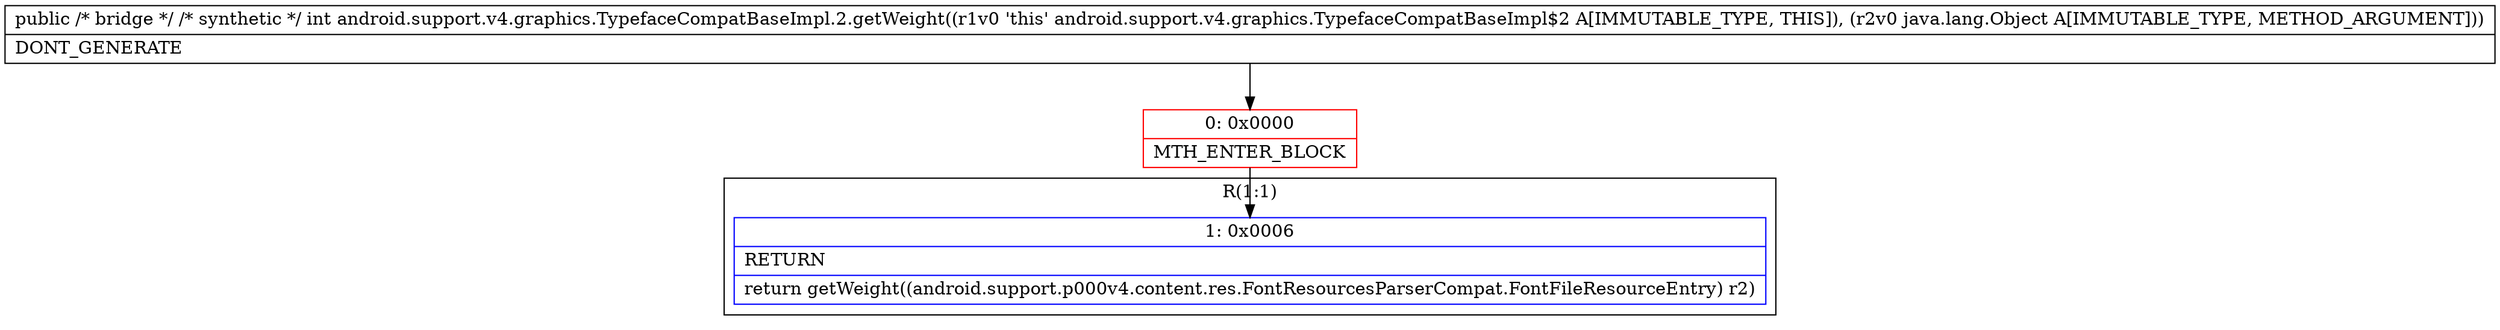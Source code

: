 digraph "CFG forandroid.support.v4.graphics.TypefaceCompatBaseImpl.2.getWeight(Ljava\/lang\/Object;)I" {
subgraph cluster_Region_395072184 {
label = "R(1:1)";
node [shape=record,color=blue];
Node_1 [shape=record,label="{1\:\ 0x0006|RETURN\l|return getWeight((android.support.p000v4.content.res.FontResourcesParserCompat.FontFileResourceEntry) r2)\l}"];
}
Node_0 [shape=record,color=red,label="{0\:\ 0x0000|MTH_ENTER_BLOCK\l}"];
MethodNode[shape=record,label="{public \/* bridge *\/ \/* synthetic *\/ int android.support.v4.graphics.TypefaceCompatBaseImpl.2.getWeight((r1v0 'this' android.support.v4.graphics.TypefaceCompatBaseImpl$2 A[IMMUTABLE_TYPE, THIS]), (r2v0 java.lang.Object A[IMMUTABLE_TYPE, METHOD_ARGUMENT]))  | DONT_GENERATE\l}"];
MethodNode -> Node_0;
Node_0 -> Node_1;
}

